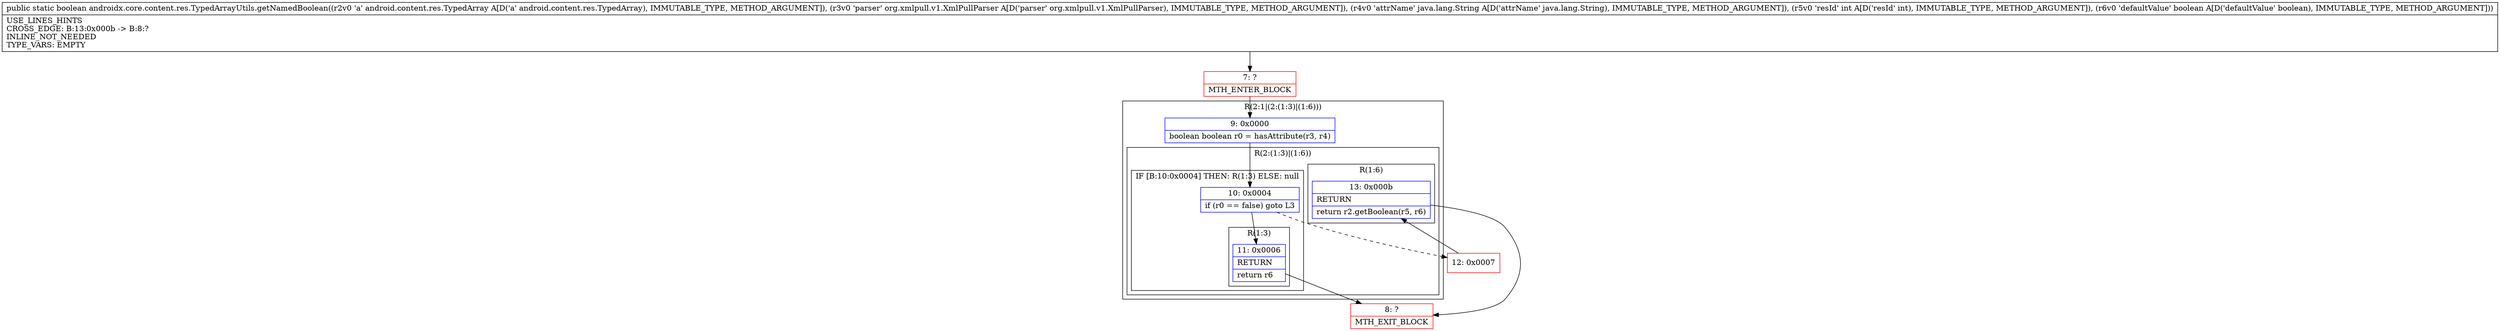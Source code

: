 digraph "CFG forandroidx.core.content.res.TypedArrayUtils.getNamedBoolean(Landroid\/content\/res\/TypedArray;Lorg\/xmlpull\/v1\/XmlPullParser;Ljava\/lang\/String;IZ)Z" {
subgraph cluster_Region_1153463256 {
label = "R(2:1|(2:(1:3)|(1:6)))";
node [shape=record,color=blue];
Node_9 [shape=record,label="{9\:\ 0x0000|boolean boolean r0 = hasAttribute(r3, r4)\l}"];
subgraph cluster_Region_1740693410 {
label = "R(2:(1:3)|(1:6))";
node [shape=record,color=blue];
subgraph cluster_IfRegion_1019672473 {
label = "IF [B:10:0x0004] THEN: R(1:3) ELSE: null";
node [shape=record,color=blue];
Node_10 [shape=record,label="{10\:\ 0x0004|if (r0 == false) goto L3\l}"];
subgraph cluster_Region_1054644442 {
label = "R(1:3)";
node [shape=record,color=blue];
Node_11 [shape=record,label="{11\:\ 0x0006|RETURN\l|return r6\l}"];
}
}
subgraph cluster_Region_1987219450 {
label = "R(1:6)";
node [shape=record,color=blue];
Node_13 [shape=record,label="{13\:\ 0x000b|RETURN\l|return r2.getBoolean(r5, r6)\l}"];
}
}
}
Node_7 [shape=record,color=red,label="{7\:\ ?|MTH_ENTER_BLOCK\l}"];
Node_8 [shape=record,color=red,label="{8\:\ ?|MTH_EXIT_BLOCK\l}"];
Node_12 [shape=record,color=red,label="{12\:\ 0x0007}"];
MethodNode[shape=record,label="{public static boolean androidx.core.content.res.TypedArrayUtils.getNamedBoolean((r2v0 'a' android.content.res.TypedArray A[D('a' android.content.res.TypedArray), IMMUTABLE_TYPE, METHOD_ARGUMENT]), (r3v0 'parser' org.xmlpull.v1.XmlPullParser A[D('parser' org.xmlpull.v1.XmlPullParser), IMMUTABLE_TYPE, METHOD_ARGUMENT]), (r4v0 'attrName' java.lang.String A[D('attrName' java.lang.String), IMMUTABLE_TYPE, METHOD_ARGUMENT]), (r5v0 'resId' int A[D('resId' int), IMMUTABLE_TYPE, METHOD_ARGUMENT]), (r6v0 'defaultValue' boolean A[D('defaultValue' boolean), IMMUTABLE_TYPE, METHOD_ARGUMENT]))  | USE_LINES_HINTS\lCROSS_EDGE: B:13:0x000b \-\> B:8:?\lINLINE_NOT_NEEDED\lTYPE_VARS: EMPTY\l}"];
MethodNode -> Node_7;Node_9 -> Node_10;
Node_10 -> Node_11;
Node_10 -> Node_12[style=dashed];
Node_11 -> Node_8;
Node_13 -> Node_8;
Node_7 -> Node_9;
Node_12 -> Node_13;
}


